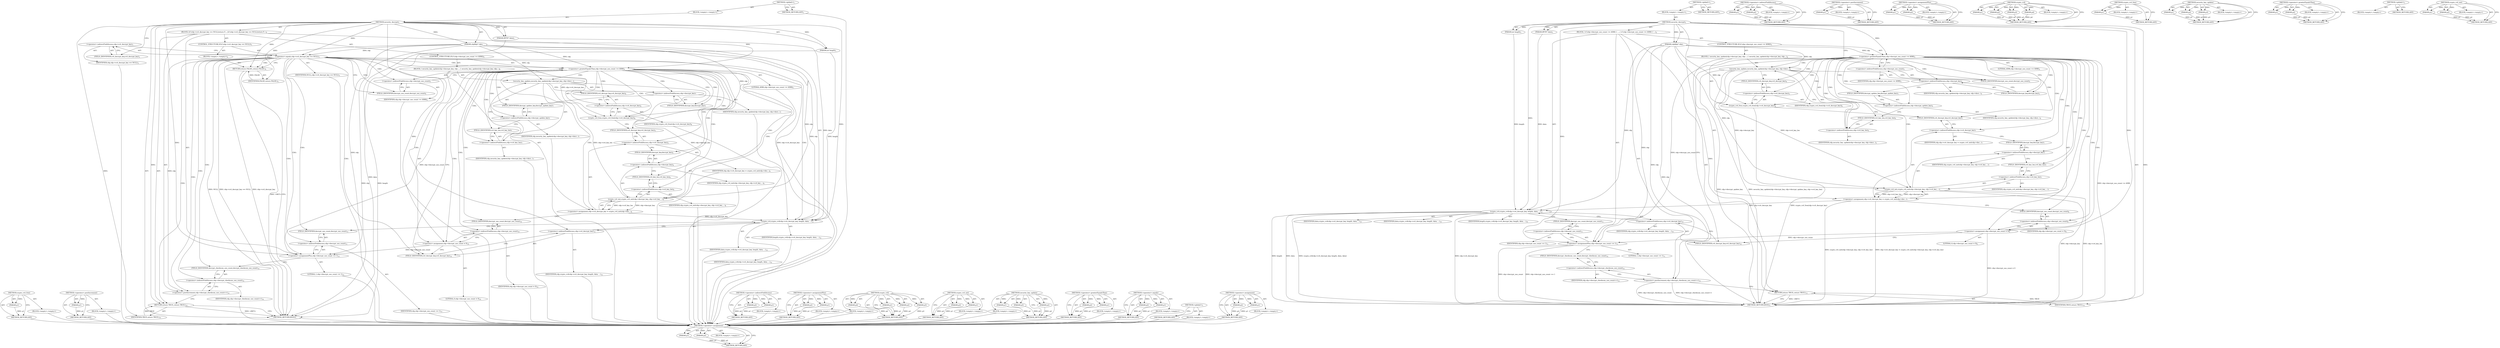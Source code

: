 digraph "&lt;operator&gt;.assignment" {
vulnerable_111 [label=<(METHOD,&lt;operator&gt;.assignment)>];
vulnerable_112 [label=<(PARAM,p1)>];
vulnerable_113 [label=<(PARAM,p2)>];
vulnerable_114 [label=<(BLOCK,&lt;empty&gt;,&lt;empty&gt;)>];
vulnerable_115 [label=<(METHOD_RETURN,ANY)>];
vulnerable_6 [label=<(METHOD,&lt;global&gt;)<SUB>1</SUB>>];
vulnerable_7 [label=<(BLOCK,&lt;empty&gt;,&lt;empty&gt;)<SUB>1</SUB>>];
vulnerable_8 [label=<(METHOD,security_decrypt)<SUB>1</SUB>>];
vulnerable_9 [label=<(PARAM,BYTE* data)<SUB>1</SUB>>];
vulnerable_10 [label=<(PARAM,int length)<SUB>1</SUB>>];
vulnerable_11 [label=<(PARAM,rdpRdp* rdp)<SUB>1</SUB>>];
vulnerable_12 [label=<(BLOCK,{
 	if (rdp-&gt;decrypt_use_count &gt;= 4096)
 	{
 		...,{
 	if (rdp-&gt;decrypt_use_count &gt;= 4096)
 	{
 		...)<SUB>2</SUB>>];
vulnerable_13 [label=<(CONTROL_STRUCTURE,IF,if (rdp-&gt;decrypt_use_count &gt;= 4096))<SUB>3</SUB>>];
vulnerable_14 [label=<(&lt;operator&gt;.greaterEqualsThan,rdp-&gt;decrypt_use_count &gt;= 4096)<SUB>3</SUB>>];
vulnerable_15 [label=<(&lt;operator&gt;.indirectFieldAccess,rdp-&gt;decrypt_use_count)<SUB>3</SUB>>];
vulnerable_16 [label=<(IDENTIFIER,rdp,rdp-&gt;decrypt_use_count &gt;= 4096)<SUB>3</SUB>>];
vulnerable_17 [label=<(FIELD_IDENTIFIER,decrypt_use_count,decrypt_use_count)<SUB>3</SUB>>];
vulnerable_18 [label=<(LITERAL,4096,rdp-&gt;decrypt_use_count &gt;= 4096)<SUB>3</SUB>>];
vulnerable_19 [label=<(BLOCK,{
 		security_key_update(rdp-&gt;decrypt_key, rdp-...,{
 		security_key_update(rdp-&gt;decrypt_key, rdp-...)<SUB>4</SUB>>];
vulnerable_20 [label=<(security_key_update,security_key_update(rdp-&gt;decrypt_key, rdp-&gt;decr...)<SUB>5</SUB>>];
vulnerable_21 [label=<(&lt;operator&gt;.indirectFieldAccess,rdp-&gt;decrypt_key)<SUB>5</SUB>>];
vulnerable_22 [label=<(IDENTIFIER,rdp,security_key_update(rdp-&gt;decrypt_key, rdp-&gt;decr...)<SUB>5</SUB>>];
vulnerable_23 [label=<(FIELD_IDENTIFIER,decrypt_key,decrypt_key)<SUB>5</SUB>>];
vulnerable_24 [label=<(&lt;operator&gt;.indirectFieldAccess,rdp-&gt;decrypt_update_key)<SUB>5</SUB>>];
vulnerable_25 [label=<(IDENTIFIER,rdp,security_key_update(rdp-&gt;decrypt_key, rdp-&gt;decr...)<SUB>5</SUB>>];
vulnerable_26 [label=<(FIELD_IDENTIFIER,decrypt_update_key,decrypt_update_key)<SUB>5</SUB>>];
vulnerable_27 [label=<(&lt;operator&gt;.indirectFieldAccess,rdp-&gt;rc4_key_len)<SUB>5</SUB>>];
vulnerable_28 [label=<(IDENTIFIER,rdp,security_key_update(rdp-&gt;decrypt_key, rdp-&gt;decr...)<SUB>5</SUB>>];
vulnerable_29 [label=<(FIELD_IDENTIFIER,rc4_key_len,rc4_key_len)<SUB>5</SUB>>];
vulnerable_30 [label=<(crypto_rc4_free,crypto_rc4_free(rdp-&gt;rc4_decrypt_key))<SUB>6</SUB>>];
vulnerable_31 [label=<(&lt;operator&gt;.indirectFieldAccess,rdp-&gt;rc4_decrypt_key)<SUB>6</SUB>>];
vulnerable_32 [label=<(IDENTIFIER,rdp,crypto_rc4_free(rdp-&gt;rc4_decrypt_key))<SUB>6</SUB>>];
vulnerable_33 [label=<(FIELD_IDENTIFIER,rc4_decrypt_key,rc4_decrypt_key)<SUB>6</SUB>>];
vulnerable_34 [label=<(&lt;operator&gt;.assignment,rdp-&gt;rc4_decrypt_key = crypto_rc4_init(rdp-&gt;dec...)<SUB>7</SUB>>];
vulnerable_35 [label=<(&lt;operator&gt;.indirectFieldAccess,rdp-&gt;rc4_decrypt_key)<SUB>7</SUB>>];
vulnerable_36 [label=<(IDENTIFIER,rdp,rdp-&gt;rc4_decrypt_key = crypto_rc4_init(rdp-&gt;dec...)<SUB>7</SUB>>];
vulnerable_37 [label=<(FIELD_IDENTIFIER,rc4_decrypt_key,rc4_decrypt_key)<SUB>7</SUB>>];
vulnerable_38 [label=<(crypto_rc4_init,crypto_rc4_init(rdp-&gt;decrypt_key, rdp-&gt;rc4_key_...)<SUB>7</SUB>>];
vulnerable_39 [label=<(&lt;operator&gt;.indirectFieldAccess,rdp-&gt;decrypt_key)<SUB>7</SUB>>];
vulnerable_40 [label=<(IDENTIFIER,rdp,crypto_rc4_init(rdp-&gt;decrypt_key, rdp-&gt;rc4_key_...)<SUB>7</SUB>>];
vulnerable_41 [label=<(FIELD_IDENTIFIER,decrypt_key,decrypt_key)<SUB>7</SUB>>];
vulnerable_42 [label=<(&lt;operator&gt;.indirectFieldAccess,rdp-&gt;rc4_key_len)<SUB>7</SUB>>];
vulnerable_43 [label=<(IDENTIFIER,rdp,crypto_rc4_init(rdp-&gt;decrypt_key, rdp-&gt;rc4_key_...)<SUB>7</SUB>>];
vulnerable_44 [label=<(FIELD_IDENTIFIER,rc4_key_len,rc4_key_len)<SUB>7</SUB>>];
vulnerable_45 [label=<(&lt;operator&gt;.assignment,rdp-&gt;decrypt_use_count = 0)<SUB>8</SUB>>];
vulnerable_46 [label=<(&lt;operator&gt;.indirectFieldAccess,rdp-&gt;decrypt_use_count)<SUB>8</SUB>>];
vulnerable_47 [label=<(IDENTIFIER,rdp,rdp-&gt;decrypt_use_count = 0)<SUB>8</SUB>>];
vulnerable_48 [label=<(FIELD_IDENTIFIER,decrypt_use_count,decrypt_use_count)<SUB>8</SUB>>];
vulnerable_49 [label=<(LITERAL,0,rdp-&gt;decrypt_use_count = 0)<SUB>8</SUB>>];
vulnerable_50 [label=<(crypto_rc4,crypto_rc4(rdp-&gt;rc4_decrypt_key, length, data, ...)<SUB>10</SUB>>];
vulnerable_51 [label=<(&lt;operator&gt;.indirectFieldAccess,rdp-&gt;rc4_decrypt_key)<SUB>10</SUB>>];
vulnerable_52 [label=<(IDENTIFIER,rdp,crypto_rc4(rdp-&gt;rc4_decrypt_key, length, data, ...)<SUB>10</SUB>>];
vulnerable_53 [label=<(FIELD_IDENTIFIER,rc4_decrypt_key,rc4_decrypt_key)<SUB>10</SUB>>];
vulnerable_54 [label=<(IDENTIFIER,length,crypto_rc4(rdp-&gt;rc4_decrypt_key, length, data, ...)<SUB>10</SUB>>];
vulnerable_55 [label=<(IDENTIFIER,data,crypto_rc4(rdp-&gt;rc4_decrypt_key, length, data, ...)<SUB>10</SUB>>];
vulnerable_56 [label=<(IDENTIFIER,data,crypto_rc4(rdp-&gt;rc4_decrypt_key, length, data, ...)<SUB>10</SUB>>];
vulnerable_57 [label=<(&lt;operator&gt;.assignmentPlus,rdp-&gt;decrypt_use_count += 1)<SUB>11</SUB>>];
vulnerable_58 [label=<(&lt;operator&gt;.indirectFieldAccess,rdp-&gt;decrypt_use_count)<SUB>11</SUB>>];
vulnerable_59 [label=<(IDENTIFIER,rdp,rdp-&gt;decrypt_use_count += 1)<SUB>11</SUB>>];
vulnerable_60 [label=<(FIELD_IDENTIFIER,decrypt_use_count,decrypt_use_count)<SUB>11</SUB>>];
vulnerable_61 [label=<(LITERAL,1,rdp-&gt;decrypt_use_count += 1)<SUB>11</SUB>>];
vulnerable_62 [label=<(&lt;operator&gt;.postIncrement,rdp-&gt;decrypt_checksum_use_count++)<SUB>12</SUB>>];
vulnerable_63 [label=<(&lt;operator&gt;.indirectFieldAccess,rdp-&gt;decrypt_checksum_use_count)<SUB>12</SUB>>];
vulnerable_64 [label=<(IDENTIFIER,rdp,rdp-&gt;decrypt_checksum_use_count++)<SUB>12</SUB>>];
vulnerable_65 [label=<(FIELD_IDENTIFIER,decrypt_checksum_use_count,decrypt_checksum_use_count)<SUB>12</SUB>>];
vulnerable_66 [label=<(RETURN,return TRUE;,return TRUE;)<SUB>13</SUB>>];
vulnerable_67 [label=<(IDENTIFIER,TRUE,return TRUE;)<SUB>13</SUB>>];
vulnerable_68 [label=<(METHOD_RETURN,BOOL)<SUB>1</SUB>>];
vulnerable_70 [label=<(METHOD_RETURN,ANY)<SUB>1</SUB>>];
vulnerable_96 [label=<(METHOD,&lt;operator&gt;.indirectFieldAccess)>];
vulnerable_97 [label=<(PARAM,p1)>];
vulnerable_98 [label=<(PARAM,p2)>];
vulnerable_99 [label=<(BLOCK,&lt;empty&gt;,&lt;empty&gt;)>];
vulnerable_100 [label=<(METHOD_RETURN,ANY)>];
vulnerable_133 [label=<(METHOD,&lt;operator&gt;.postIncrement)>];
vulnerable_134 [label=<(PARAM,p1)>];
vulnerable_135 [label=<(BLOCK,&lt;empty&gt;,&lt;empty&gt;)>];
vulnerable_136 [label=<(METHOD_RETURN,ANY)>];
vulnerable_128 [label=<(METHOD,&lt;operator&gt;.assignmentPlus)>];
vulnerable_129 [label=<(PARAM,p1)>];
vulnerable_130 [label=<(PARAM,p2)>];
vulnerable_131 [label=<(BLOCK,&lt;empty&gt;,&lt;empty&gt;)>];
vulnerable_132 [label=<(METHOD_RETURN,ANY)>];
vulnerable_121 [label=<(METHOD,crypto_rc4)>];
vulnerable_122 [label=<(PARAM,p1)>];
vulnerable_123 [label=<(PARAM,p2)>];
vulnerable_124 [label=<(PARAM,p3)>];
vulnerable_125 [label=<(PARAM,p4)>];
vulnerable_126 [label=<(BLOCK,&lt;empty&gt;,&lt;empty&gt;)>];
vulnerable_127 [label=<(METHOD_RETURN,ANY)>];
vulnerable_107 [label=<(METHOD,crypto_rc4_free)>];
vulnerable_108 [label=<(PARAM,p1)>];
vulnerable_109 [label=<(BLOCK,&lt;empty&gt;,&lt;empty&gt;)>];
vulnerable_110 [label=<(METHOD_RETURN,ANY)>];
vulnerable_101 [label=<(METHOD,security_key_update)>];
vulnerable_102 [label=<(PARAM,p1)>];
vulnerable_103 [label=<(PARAM,p2)>];
vulnerable_104 [label=<(PARAM,p3)>];
vulnerable_105 [label=<(BLOCK,&lt;empty&gt;,&lt;empty&gt;)>];
vulnerable_106 [label=<(METHOD_RETURN,ANY)>];
vulnerable_91 [label=<(METHOD,&lt;operator&gt;.greaterEqualsThan)>];
vulnerable_92 [label=<(PARAM,p1)>];
vulnerable_93 [label=<(PARAM,p2)>];
vulnerable_94 [label=<(BLOCK,&lt;empty&gt;,&lt;empty&gt;)>];
vulnerable_95 [label=<(METHOD_RETURN,ANY)>];
vulnerable_85 [label=<(METHOD,&lt;global&gt;)<SUB>1</SUB>>];
vulnerable_86 [label=<(BLOCK,&lt;empty&gt;,&lt;empty&gt;)>];
vulnerable_87 [label=<(METHOD_RETURN,ANY)>];
vulnerable_116 [label=<(METHOD,crypto_rc4_init)>];
vulnerable_117 [label=<(PARAM,p1)>];
vulnerable_118 [label=<(PARAM,p2)>];
vulnerable_119 [label=<(BLOCK,&lt;empty&gt;,&lt;empty&gt;)>];
vulnerable_120 [label=<(METHOD_RETURN,ANY)>];
fixed_121 [label=<(METHOD,crypto_rc4_free)>];
fixed_122 [label=<(PARAM,p1)>];
fixed_123 [label=<(BLOCK,&lt;empty&gt;,&lt;empty&gt;)>];
fixed_124 [label=<(METHOD_RETURN,ANY)>];
fixed_147 [label=<(METHOD,&lt;operator&gt;.postIncrement)>];
fixed_148 [label=<(PARAM,p1)>];
fixed_149 [label=<(BLOCK,&lt;empty&gt;,&lt;empty&gt;)>];
fixed_150 [label=<(METHOD_RETURN,ANY)>];
fixed_6 [label=<(METHOD,&lt;global&gt;)<SUB>1</SUB>>];
fixed_7 [label=<(BLOCK,&lt;empty&gt;,&lt;empty&gt;)<SUB>1</SUB>>];
fixed_8 [label=<(METHOD,security_decrypt)<SUB>1</SUB>>];
fixed_9 [label=<(PARAM,BYTE* data)<SUB>1</SUB>>];
fixed_10 [label=<(PARAM,int length)<SUB>1</SUB>>];
fixed_11 [label=<(PARAM,rdpRdp* rdp)<SUB>1</SUB>>];
fixed_12 [label=<(BLOCK,{
	if (rdp-&gt;rc4_decrypt_key == NULL)
		return F...,{
	if (rdp-&gt;rc4_decrypt_key == NULL)
		return F...)<SUB>2</SUB>>];
fixed_13 [label=<(CONTROL_STRUCTURE,IF,if (rdp-&gt;rc4_decrypt_key == NULL))<SUB>3</SUB>>];
fixed_14 [label=<(&lt;operator&gt;.equals,rdp-&gt;rc4_decrypt_key == NULL)<SUB>3</SUB>>];
fixed_15 [label=<(&lt;operator&gt;.indirectFieldAccess,rdp-&gt;rc4_decrypt_key)<SUB>3</SUB>>];
fixed_16 [label=<(IDENTIFIER,rdp,rdp-&gt;rc4_decrypt_key == NULL)<SUB>3</SUB>>];
fixed_17 [label=<(FIELD_IDENTIFIER,rc4_decrypt_key,rc4_decrypt_key)<SUB>3</SUB>>];
fixed_18 [label=<(IDENTIFIER,NULL,rdp-&gt;rc4_decrypt_key == NULL)<SUB>3</SUB>>];
fixed_19 [label=<(BLOCK,&lt;empty&gt;,&lt;empty&gt;)<SUB>4</SUB>>];
fixed_20 [label=<(RETURN,return FALSE;,return FALSE;)<SUB>4</SUB>>];
fixed_21 [label=<(IDENTIFIER,FALSE,return FALSE;)<SUB>4</SUB>>];
fixed_22 [label=<(CONTROL_STRUCTURE,IF,if (rdp-&gt;decrypt_use_count &gt;= 4096))<SUB>5</SUB>>];
fixed_23 [label=<(&lt;operator&gt;.greaterEqualsThan,rdp-&gt;decrypt_use_count &gt;= 4096)<SUB>5</SUB>>];
fixed_24 [label=<(&lt;operator&gt;.indirectFieldAccess,rdp-&gt;decrypt_use_count)<SUB>5</SUB>>];
fixed_25 [label=<(IDENTIFIER,rdp,rdp-&gt;decrypt_use_count &gt;= 4096)<SUB>5</SUB>>];
fixed_26 [label=<(FIELD_IDENTIFIER,decrypt_use_count,decrypt_use_count)<SUB>5</SUB>>];
fixed_27 [label=<(LITERAL,4096,rdp-&gt;decrypt_use_count &gt;= 4096)<SUB>5</SUB>>];
fixed_28 [label=<(BLOCK,{
 		security_key_update(rdp-&gt;decrypt_key, rdp-...,{
 		security_key_update(rdp-&gt;decrypt_key, rdp-...)<SUB>6</SUB>>];
fixed_29 [label=<(security_key_update,security_key_update(rdp-&gt;decrypt_key, rdp-&gt;decr...)<SUB>7</SUB>>];
fixed_30 [label=<(&lt;operator&gt;.indirectFieldAccess,rdp-&gt;decrypt_key)<SUB>7</SUB>>];
fixed_31 [label=<(IDENTIFIER,rdp,security_key_update(rdp-&gt;decrypt_key, rdp-&gt;decr...)<SUB>7</SUB>>];
fixed_32 [label=<(FIELD_IDENTIFIER,decrypt_key,decrypt_key)<SUB>7</SUB>>];
fixed_33 [label=<(&lt;operator&gt;.indirectFieldAccess,rdp-&gt;decrypt_update_key)<SUB>7</SUB>>];
fixed_34 [label=<(IDENTIFIER,rdp,security_key_update(rdp-&gt;decrypt_key, rdp-&gt;decr...)<SUB>7</SUB>>];
fixed_35 [label=<(FIELD_IDENTIFIER,decrypt_update_key,decrypt_update_key)<SUB>7</SUB>>];
fixed_36 [label=<(&lt;operator&gt;.indirectFieldAccess,rdp-&gt;rc4_key_len)<SUB>7</SUB>>];
fixed_37 [label=<(IDENTIFIER,rdp,security_key_update(rdp-&gt;decrypt_key, rdp-&gt;decr...)<SUB>7</SUB>>];
fixed_38 [label=<(FIELD_IDENTIFIER,rc4_key_len,rc4_key_len)<SUB>7</SUB>>];
fixed_39 [label=<(crypto_rc4_free,crypto_rc4_free(rdp-&gt;rc4_decrypt_key))<SUB>8</SUB>>];
fixed_40 [label=<(&lt;operator&gt;.indirectFieldAccess,rdp-&gt;rc4_decrypt_key)<SUB>8</SUB>>];
fixed_41 [label=<(IDENTIFIER,rdp,crypto_rc4_free(rdp-&gt;rc4_decrypt_key))<SUB>8</SUB>>];
fixed_42 [label=<(FIELD_IDENTIFIER,rc4_decrypt_key,rc4_decrypt_key)<SUB>8</SUB>>];
fixed_43 [label=<(&lt;operator&gt;.assignment,rdp-&gt;rc4_decrypt_key = crypto_rc4_init(rdp-&gt;dec...)<SUB>9</SUB>>];
fixed_44 [label=<(&lt;operator&gt;.indirectFieldAccess,rdp-&gt;rc4_decrypt_key)<SUB>9</SUB>>];
fixed_45 [label=<(IDENTIFIER,rdp,rdp-&gt;rc4_decrypt_key = crypto_rc4_init(rdp-&gt;dec...)<SUB>9</SUB>>];
fixed_46 [label=<(FIELD_IDENTIFIER,rc4_decrypt_key,rc4_decrypt_key)<SUB>9</SUB>>];
fixed_47 [label=<(crypto_rc4_init,crypto_rc4_init(rdp-&gt;decrypt_key, rdp-&gt;rc4_key_...)<SUB>9</SUB>>];
fixed_48 [label=<(&lt;operator&gt;.indirectFieldAccess,rdp-&gt;decrypt_key)<SUB>9</SUB>>];
fixed_49 [label=<(IDENTIFIER,rdp,crypto_rc4_init(rdp-&gt;decrypt_key, rdp-&gt;rc4_key_...)<SUB>9</SUB>>];
fixed_50 [label=<(FIELD_IDENTIFIER,decrypt_key,decrypt_key)<SUB>9</SUB>>];
fixed_51 [label=<(&lt;operator&gt;.indirectFieldAccess,rdp-&gt;rc4_key_len)<SUB>9</SUB>>];
fixed_52 [label=<(IDENTIFIER,rdp,crypto_rc4_init(rdp-&gt;decrypt_key, rdp-&gt;rc4_key_...)<SUB>9</SUB>>];
fixed_53 [label=<(FIELD_IDENTIFIER,rc4_key_len,rc4_key_len)<SUB>9</SUB>>];
fixed_54 [label=<(&lt;operator&gt;.assignment,rdp-&gt;decrypt_use_count = 0)<SUB>10</SUB>>];
fixed_55 [label=<(&lt;operator&gt;.indirectFieldAccess,rdp-&gt;decrypt_use_count)<SUB>10</SUB>>];
fixed_56 [label=<(IDENTIFIER,rdp,rdp-&gt;decrypt_use_count = 0)<SUB>10</SUB>>];
fixed_57 [label=<(FIELD_IDENTIFIER,decrypt_use_count,decrypt_use_count)<SUB>10</SUB>>];
fixed_58 [label=<(LITERAL,0,rdp-&gt;decrypt_use_count = 0)<SUB>10</SUB>>];
fixed_59 [label=<(crypto_rc4,crypto_rc4(rdp-&gt;rc4_decrypt_key, length, data, ...)<SUB>12</SUB>>];
fixed_60 [label=<(&lt;operator&gt;.indirectFieldAccess,rdp-&gt;rc4_decrypt_key)<SUB>12</SUB>>];
fixed_61 [label=<(IDENTIFIER,rdp,crypto_rc4(rdp-&gt;rc4_decrypt_key, length, data, ...)<SUB>12</SUB>>];
fixed_62 [label=<(FIELD_IDENTIFIER,rc4_decrypt_key,rc4_decrypt_key)<SUB>12</SUB>>];
fixed_63 [label=<(IDENTIFIER,length,crypto_rc4(rdp-&gt;rc4_decrypt_key, length, data, ...)<SUB>12</SUB>>];
fixed_64 [label=<(IDENTIFIER,data,crypto_rc4(rdp-&gt;rc4_decrypt_key, length, data, ...)<SUB>12</SUB>>];
fixed_65 [label=<(IDENTIFIER,data,crypto_rc4(rdp-&gt;rc4_decrypt_key, length, data, ...)<SUB>12</SUB>>];
fixed_66 [label=<(&lt;operator&gt;.assignmentPlus,rdp-&gt;decrypt_use_count += 1)<SUB>13</SUB>>];
fixed_67 [label=<(&lt;operator&gt;.indirectFieldAccess,rdp-&gt;decrypt_use_count)<SUB>13</SUB>>];
fixed_68 [label=<(IDENTIFIER,rdp,rdp-&gt;decrypt_use_count += 1)<SUB>13</SUB>>];
fixed_69 [label=<(FIELD_IDENTIFIER,decrypt_use_count,decrypt_use_count)<SUB>13</SUB>>];
fixed_70 [label=<(LITERAL,1,rdp-&gt;decrypt_use_count += 1)<SUB>13</SUB>>];
fixed_71 [label=<(&lt;operator&gt;.postIncrement,rdp-&gt;decrypt_checksum_use_count++)<SUB>14</SUB>>];
fixed_72 [label=<(&lt;operator&gt;.indirectFieldAccess,rdp-&gt;decrypt_checksum_use_count)<SUB>14</SUB>>];
fixed_73 [label=<(IDENTIFIER,rdp,rdp-&gt;decrypt_checksum_use_count++)<SUB>14</SUB>>];
fixed_74 [label=<(FIELD_IDENTIFIER,decrypt_checksum_use_count,decrypt_checksum_use_count)<SUB>14</SUB>>];
fixed_75 [label=<(RETURN,return TRUE;,return TRUE;)<SUB>15</SUB>>];
fixed_76 [label=<(IDENTIFIER,TRUE,return TRUE;)<SUB>15</SUB>>];
fixed_77 [label=<(METHOD_RETURN,BOOL)<SUB>1</SUB>>];
fixed_79 [label=<(METHOD_RETURN,ANY)<SUB>1</SUB>>];
fixed_105 [label=<(METHOD,&lt;operator&gt;.indirectFieldAccess)>];
fixed_106 [label=<(PARAM,p1)>];
fixed_107 [label=<(PARAM,p2)>];
fixed_108 [label=<(BLOCK,&lt;empty&gt;,&lt;empty&gt;)>];
fixed_109 [label=<(METHOD_RETURN,ANY)>];
fixed_142 [label=<(METHOD,&lt;operator&gt;.assignmentPlus)>];
fixed_143 [label=<(PARAM,p1)>];
fixed_144 [label=<(PARAM,p2)>];
fixed_145 [label=<(BLOCK,&lt;empty&gt;,&lt;empty&gt;)>];
fixed_146 [label=<(METHOD_RETURN,ANY)>];
fixed_135 [label=<(METHOD,crypto_rc4)>];
fixed_136 [label=<(PARAM,p1)>];
fixed_137 [label=<(PARAM,p2)>];
fixed_138 [label=<(PARAM,p3)>];
fixed_139 [label=<(PARAM,p4)>];
fixed_140 [label=<(BLOCK,&lt;empty&gt;,&lt;empty&gt;)>];
fixed_141 [label=<(METHOD_RETURN,ANY)>];
fixed_130 [label=<(METHOD,crypto_rc4_init)>];
fixed_131 [label=<(PARAM,p1)>];
fixed_132 [label=<(PARAM,p2)>];
fixed_133 [label=<(BLOCK,&lt;empty&gt;,&lt;empty&gt;)>];
fixed_134 [label=<(METHOD_RETURN,ANY)>];
fixed_115 [label=<(METHOD,security_key_update)>];
fixed_116 [label=<(PARAM,p1)>];
fixed_117 [label=<(PARAM,p2)>];
fixed_118 [label=<(PARAM,p3)>];
fixed_119 [label=<(BLOCK,&lt;empty&gt;,&lt;empty&gt;)>];
fixed_120 [label=<(METHOD_RETURN,ANY)>];
fixed_110 [label=<(METHOD,&lt;operator&gt;.greaterEqualsThan)>];
fixed_111 [label=<(PARAM,p1)>];
fixed_112 [label=<(PARAM,p2)>];
fixed_113 [label=<(BLOCK,&lt;empty&gt;,&lt;empty&gt;)>];
fixed_114 [label=<(METHOD_RETURN,ANY)>];
fixed_100 [label=<(METHOD,&lt;operator&gt;.equals)>];
fixed_101 [label=<(PARAM,p1)>];
fixed_102 [label=<(PARAM,p2)>];
fixed_103 [label=<(BLOCK,&lt;empty&gt;,&lt;empty&gt;)>];
fixed_104 [label=<(METHOD_RETURN,ANY)>];
fixed_94 [label=<(METHOD,&lt;global&gt;)<SUB>1</SUB>>];
fixed_95 [label=<(BLOCK,&lt;empty&gt;,&lt;empty&gt;)>];
fixed_96 [label=<(METHOD_RETURN,ANY)>];
fixed_125 [label=<(METHOD,&lt;operator&gt;.assignment)>];
fixed_126 [label=<(PARAM,p1)>];
fixed_127 [label=<(PARAM,p2)>];
fixed_128 [label=<(BLOCK,&lt;empty&gt;,&lt;empty&gt;)>];
fixed_129 [label=<(METHOD_RETURN,ANY)>];
vulnerable_111 -> vulnerable_112  [key=0, label="AST: "];
vulnerable_111 -> vulnerable_112  [key=1, label="DDG: "];
vulnerable_111 -> vulnerable_114  [key=0, label="AST: "];
vulnerable_111 -> vulnerable_113  [key=0, label="AST: "];
vulnerable_111 -> vulnerable_113  [key=1, label="DDG: "];
vulnerable_111 -> vulnerable_115  [key=0, label="AST: "];
vulnerable_111 -> vulnerable_115  [key=1, label="CFG: "];
vulnerable_112 -> vulnerable_115  [key=0, label="DDG: p1"];
vulnerable_113 -> vulnerable_115  [key=0, label="DDG: p2"];
vulnerable_6 -> vulnerable_7  [key=0, label="AST: "];
vulnerable_6 -> vulnerable_70  [key=0, label="AST: "];
vulnerable_6 -> vulnerable_70  [key=1, label="CFG: "];
vulnerable_7 -> vulnerable_8  [key=0, label="AST: "];
vulnerable_8 -> vulnerable_9  [key=0, label="AST: "];
vulnerable_8 -> vulnerable_9  [key=1, label="DDG: "];
vulnerable_8 -> vulnerable_10  [key=0, label="AST: "];
vulnerable_8 -> vulnerable_10  [key=1, label="DDG: "];
vulnerable_8 -> vulnerable_11  [key=0, label="AST: "];
vulnerable_8 -> vulnerable_11  [key=1, label="DDG: "];
vulnerable_8 -> vulnerable_12  [key=0, label="AST: "];
vulnerable_8 -> vulnerable_68  [key=0, label="AST: "];
vulnerable_8 -> vulnerable_17  [key=0, label="CFG: "];
vulnerable_8 -> vulnerable_57  [key=0, label="DDG: "];
vulnerable_8 -> vulnerable_66  [key=0, label="DDG: "];
vulnerable_8 -> vulnerable_50  [key=0, label="DDG: "];
vulnerable_8 -> vulnerable_67  [key=0, label="DDG: "];
vulnerable_8 -> vulnerable_14  [key=0, label="DDG: "];
vulnerable_8 -> vulnerable_45  [key=0, label="DDG: "];
vulnerable_9 -> vulnerable_50  [key=0, label="DDG: data"];
vulnerable_10 -> vulnerable_50  [key=0, label="DDG: length"];
vulnerable_11 -> vulnerable_68  [key=0, label="DDG: rdp"];
vulnerable_11 -> vulnerable_50  [key=0, label="DDG: rdp"];
vulnerable_11 -> vulnerable_57  [key=0, label="DDG: rdp"];
vulnerable_11 -> vulnerable_62  [key=0, label="DDG: rdp"];
vulnerable_11 -> vulnerable_14  [key=0, label="DDG: rdp"];
vulnerable_11 -> vulnerable_20  [key=0, label="DDG: rdp"];
vulnerable_11 -> vulnerable_30  [key=0, label="DDG: rdp"];
vulnerable_11 -> vulnerable_38  [key=0, label="DDG: rdp"];
vulnerable_12 -> vulnerable_13  [key=0, label="AST: "];
vulnerable_12 -> vulnerable_50  [key=0, label="AST: "];
vulnerable_12 -> vulnerable_57  [key=0, label="AST: "];
vulnerable_12 -> vulnerable_62  [key=0, label="AST: "];
vulnerable_12 -> vulnerable_66  [key=0, label="AST: "];
vulnerable_13 -> vulnerable_14  [key=0, label="AST: "];
vulnerable_13 -> vulnerable_19  [key=0, label="AST: "];
vulnerable_14 -> vulnerable_15  [key=0, label="AST: "];
vulnerable_14 -> vulnerable_18  [key=0, label="AST: "];
vulnerable_14 -> vulnerable_23  [key=0, label="CFG: "];
vulnerable_14 -> vulnerable_23  [key=1, label="CDG: "];
vulnerable_14 -> vulnerable_53  [key=0, label="CFG: "];
vulnerable_14 -> vulnerable_68  [key=0, label="DDG: rdp-&gt;decrypt_use_count &gt;= 4096"];
vulnerable_14 -> vulnerable_57  [key=0, label="DDG: rdp-&gt;decrypt_use_count"];
vulnerable_14 -> vulnerable_24  [key=0, label="CDG: "];
vulnerable_14 -> vulnerable_30  [key=0, label="CDG: "];
vulnerable_14 -> vulnerable_34  [key=0, label="CDG: "];
vulnerable_14 -> vulnerable_21  [key=0, label="CDG: "];
vulnerable_14 -> vulnerable_48  [key=0, label="CDG: "];
vulnerable_14 -> vulnerable_33  [key=0, label="CDG: "];
vulnerable_14 -> vulnerable_26  [key=0, label="CDG: "];
vulnerable_14 -> vulnerable_42  [key=0, label="CDG: "];
vulnerable_14 -> vulnerable_37  [key=0, label="CDG: "];
vulnerable_14 -> vulnerable_46  [key=0, label="CDG: "];
vulnerable_14 -> vulnerable_20  [key=0, label="CDG: "];
vulnerable_14 -> vulnerable_38  [key=0, label="CDG: "];
vulnerable_14 -> vulnerable_41  [key=0, label="CDG: "];
vulnerable_14 -> vulnerable_45  [key=0, label="CDG: "];
vulnerable_14 -> vulnerable_27  [key=0, label="CDG: "];
vulnerable_14 -> vulnerable_29  [key=0, label="CDG: "];
vulnerable_14 -> vulnerable_44  [key=0, label="CDG: "];
vulnerable_14 -> vulnerable_35  [key=0, label="CDG: "];
vulnerable_14 -> vulnerable_39  [key=0, label="CDG: "];
vulnerable_14 -> vulnerable_31  [key=0, label="CDG: "];
vulnerable_15 -> vulnerable_16  [key=0, label="AST: "];
vulnerable_15 -> vulnerable_17  [key=0, label="AST: "];
vulnerable_15 -> vulnerable_14  [key=0, label="CFG: "];
vulnerable_17 -> vulnerable_15  [key=0, label="CFG: "];
vulnerable_19 -> vulnerable_20  [key=0, label="AST: "];
vulnerable_19 -> vulnerable_30  [key=0, label="AST: "];
vulnerable_19 -> vulnerable_34  [key=0, label="AST: "];
vulnerable_19 -> vulnerable_45  [key=0, label="AST: "];
vulnerable_20 -> vulnerable_21  [key=0, label="AST: "];
vulnerable_20 -> vulnerable_24  [key=0, label="AST: "];
vulnerable_20 -> vulnerable_27  [key=0, label="AST: "];
vulnerable_20 -> vulnerable_33  [key=0, label="CFG: "];
vulnerable_20 -> vulnerable_68  [key=0, label="DDG: rdp-&gt;decrypt_update_key"];
vulnerable_20 -> vulnerable_68  [key=1, label="DDG: security_key_update(rdp-&gt;decrypt_key, rdp-&gt;decrypt_update_key, rdp-&gt;rc4_key_len)"];
vulnerable_20 -> vulnerable_38  [key=0, label="DDG: rdp-&gt;decrypt_key"];
vulnerable_20 -> vulnerable_38  [key=1, label="DDG: rdp-&gt;rc4_key_len"];
vulnerable_21 -> vulnerable_22  [key=0, label="AST: "];
vulnerable_21 -> vulnerable_23  [key=0, label="AST: "];
vulnerable_21 -> vulnerable_26  [key=0, label="CFG: "];
vulnerable_23 -> vulnerable_21  [key=0, label="CFG: "];
vulnerable_24 -> vulnerable_25  [key=0, label="AST: "];
vulnerable_24 -> vulnerable_26  [key=0, label="AST: "];
vulnerable_24 -> vulnerable_29  [key=0, label="CFG: "];
vulnerable_26 -> vulnerable_24  [key=0, label="CFG: "];
vulnerable_27 -> vulnerable_28  [key=0, label="AST: "];
vulnerable_27 -> vulnerable_29  [key=0, label="AST: "];
vulnerable_27 -> vulnerable_20  [key=0, label="CFG: "];
vulnerable_29 -> vulnerable_27  [key=0, label="CFG: "];
vulnerable_30 -> vulnerable_31  [key=0, label="AST: "];
vulnerable_30 -> vulnerable_37  [key=0, label="CFG: "];
vulnerable_30 -> vulnerable_68  [key=0, label="DDG: crypto_rc4_free(rdp-&gt;rc4_decrypt_key)"];
vulnerable_31 -> vulnerable_32  [key=0, label="AST: "];
vulnerable_31 -> vulnerable_33  [key=0, label="AST: "];
vulnerable_31 -> vulnerable_30  [key=0, label="CFG: "];
vulnerable_33 -> vulnerable_31  [key=0, label="CFG: "];
vulnerable_34 -> vulnerable_35  [key=0, label="AST: "];
vulnerable_34 -> vulnerable_38  [key=0, label="AST: "];
vulnerable_34 -> vulnerable_48  [key=0, label="CFG: "];
vulnerable_34 -> vulnerable_68  [key=0, label="DDG: crypto_rc4_init(rdp-&gt;decrypt_key, rdp-&gt;rc4_key_len)"];
vulnerable_34 -> vulnerable_68  [key=1, label="DDG: rdp-&gt;rc4_decrypt_key = crypto_rc4_init(rdp-&gt;decrypt_key, rdp-&gt;rc4_key_len)"];
vulnerable_34 -> vulnerable_50  [key=0, label="DDG: rdp-&gt;rc4_decrypt_key"];
vulnerable_35 -> vulnerable_36  [key=0, label="AST: "];
vulnerable_35 -> vulnerable_37  [key=0, label="AST: "];
vulnerable_35 -> vulnerable_41  [key=0, label="CFG: "];
vulnerable_37 -> vulnerable_35  [key=0, label="CFG: "];
vulnerable_38 -> vulnerable_39  [key=0, label="AST: "];
vulnerable_38 -> vulnerable_42  [key=0, label="AST: "];
vulnerable_38 -> vulnerable_34  [key=0, label="CFG: "];
vulnerable_38 -> vulnerable_34  [key=1, label="DDG: rdp-&gt;decrypt_key"];
vulnerable_38 -> vulnerable_34  [key=2, label="DDG: rdp-&gt;rc4_key_len"];
vulnerable_38 -> vulnerable_68  [key=0, label="DDG: rdp-&gt;decrypt_key"];
vulnerable_38 -> vulnerable_68  [key=1, label="DDG: rdp-&gt;rc4_key_len"];
vulnerable_39 -> vulnerable_40  [key=0, label="AST: "];
vulnerable_39 -> vulnerable_41  [key=0, label="AST: "];
vulnerable_39 -> vulnerable_44  [key=0, label="CFG: "];
vulnerable_41 -> vulnerable_39  [key=0, label="CFG: "];
vulnerable_42 -> vulnerable_43  [key=0, label="AST: "];
vulnerable_42 -> vulnerable_44  [key=0, label="AST: "];
vulnerable_42 -> vulnerable_38  [key=0, label="CFG: "];
vulnerable_44 -> vulnerable_42  [key=0, label="CFG: "];
vulnerable_45 -> vulnerable_46  [key=0, label="AST: "];
vulnerable_45 -> vulnerable_49  [key=0, label="AST: "];
vulnerable_45 -> vulnerable_53  [key=0, label="CFG: "];
vulnerable_45 -> vulnerable_68  [key=0, label="DDG: rdp-&gt;decrypt_use_count = 0"];
vulnerable_45 -> vulnerable_57  [key=0, label="DDG: rdp-&gt;decrypt_use_count"];
vulnerable_46 -> vulnerable_47  [key=0, label="AST: "];
vulnerable_46 -> vulnerable_48  [key=0, label="AST: "];
vulnerable_46 -> vulnerable_45  [key=0, label="CFG: "];
vulnerable_48 -> vulnerable_46  [key=0, label="CFG: "];
vulnerable_50 -> vulnerable_51  [key=0, label="AST: "];
vulnerable_50 -> vulnerable_54  [key=0, label="AST: "];
vulnerable_50 -> vulnerable_55  [key=0, label="AST: "];
vulnerable_50 -> vulnerable_56  [key=0, label="AST: "];
vulnerable_50 -> vulnerable_60  [key=0, label="CFG: "];
vulnerable_50 -> vulnerable_68  [key=0, label="DDG: rdp-&gt;rc4_decrypt_key"];
vulnerable_50 -> vulnerable_68  [key=1, label="DDG: length"];
vulnerable_50 -> vulnerable_68  [key=2, label="DDG: data"];
vulnerable_50 -> vulnerable_68  [key=3, label="DDG: crypto_rc4(rdp-&gt;rc4_decrypt_key, length, data, data)"];
vulnerable_51 -> vulnerable_52  [key=0, label="AST: "];
vulnerable_51 -> vulnerable_53  [key=0, label="AST: "];
vulnerable_51 -> vulnerable_50  [key=0, label="CFG: "];
vulnerable_53 -> vulnerable_51  [key=0, label="CFG: "];
vulnerable_57 -> vulnerable_58  [key=0, label="AST: "];
vulnerable_57 -> vulnerable_61  [key=0, label="AST: "];
vulnerable_57 -> vulnerable_65  [key=0, label="CFG: "];
vulnerable_57 -> vulnerable_68  [key=0, label="DDG: rdp-&gt;decrypt_use_count"];
vulnerable_57 -> vulnerable_68  [key=1, label="DDG: rdp-&gt;decrypt_use_count += 1"];
vulnerable_58 -> vulnerable_59  [key=0, label="AST: "];
vulnerable_58 -> vulnerable_60  [key=0, label="AST: "];
vulnerable_58 -> vulnerable_57  [key=0, label="CFG: "];
vulnerable_60 -> vulnerable_58  [key=0, label="CFG: "];
vulnerable_62 -> vulnerable_63  [key=0, label="AST: "];
vulnerable_62 -> vulnerable_66  [key=0, label="CFG: "];
vulnerable_62 -> vulnerable_68  [key=0, label="DDG: rdp-&gt;decrypt_checksum_use_count"];
vulnerable_62 -> vulnerable_68  [key=1, label="DDG: rdp-&gt;decrypt_checksum_use_count++"];
vulnerable_63 -> vulnerable_64  [key=0, label="AST: "];
vulnerable_63 -> vulnerable_65  [key=0, label="AST: "];
vulnerable_63 -> vulnerable_62  [key=0, label="CFG: "];
vulnerable_65 -> vulnerable_63  [key=0, label="CFG: "];
vulnerable_66 -> vulnerable_67  [key=0, label="AST: "];
vulnerable_66 -> vulnerable_68  [key=0, label="CFG: "];
vulnerable_66 -> vulnerable_68  [key=1, label="DDG: &lt;RET&gt;"];
vulnerable_67 -> vulnerable_66  [key=0, label="DDG: TRUE"];
vulnerable_96 -> vulnerable_97  [key=0, label="AST: "];
vulnerable_96 -> vulnerable_97  [key=1, label="DDG: "];
vulnerable_96 -> vulnerable_99  [key=0, label="AST: "];
vulnerable_96 -> vulnerable_98  [key=0, label="AST: "];
vulnerable_96 -> vulnerable_98  [key=1, label="DDG: "];
vulnerable_96 -> vulnerable_100  [key=0, label="AST: "];
vulnerable_96 -> vulnerable_100  [key=1, label="CFG: "];
vulnerable_97 -> vulnerable_100  [key=0, label="DDG: p1"];
vulnerable_98 -> vulnerable_100  [key=0, label="DDG: p2"];
vulnerable_133 -> vulnerable_134  [key=0, label="AST: "];
vulnerable_133 -> vulnerable_134  [key=1, label="DDG: "];
vulnerable_133 -> vulnerable_135  [key=0, label="AST: "];
vulnerable_133 -> vulnerable_136  [key=0, label="AST: "];
vulnerable_133 -> vulnerable_136  [key=1, label="CFG: "];
vulnerable_134 -> vulnerable_136  [key=0, label="DDG: p1"];
vulnerable_128 -> vulnerable_129  [key=0, label="AST: "];
vulnerable_128 -> vulnerable_129  [key=1, label="DDG: "];
vulnerable_128 -> vulnerable_131  [key=0, label="AST: "];
vulnerable_128 -> vulnerable_130  [key=0, label="AST: "];
vulnerable_128 -> vulnerable_130  [key=1, label="DDG: "];
vulnerable_128 -> vulnerable_132  [key=0, label="AST: "];
vulnerable_128 -> vulnerable_132  [key=1, label="CFG: "];
vulnerable_129 -> vulnerable_132  [key=0, label="DDG: p1"];
vulnerable_130 -> vulnerable_132  [key=0, label="DDG: p2"];
vulnerable_121 -> vulnerable_122  [key=0, label="AST: "];
vulnerable_121 -> vulnerable_122  [key=1, label="DDG: "];
vulnerable_121 -> vulnerable_126  [key=0, label="AST: "];
vulnerable_121 -> vulnerable_123  [key=0, label="AST: "];
vulnerable_121 -> vulnerable_123  [key=1, label="DDG: "];
vulnerable_121 -> vulnerable_127  [key=0, label="AST: "];
vulnerable_121 -> vulnerable_127  [key=1, label="CFG: "];
vulnerable_121 -> vulnerable_124  [key=0, label="AST: "];
vulnerable_121 -> vulnerable_124  [key=1, label="DDG: "];
vulnerable_121 -> vulnerable_125  [key=0, label="AST: "];
vulnerable_121 -> vulnerable_125  [key=1, label="DDG: "];
vulnerable_122 -> vulnerable_127  [key=0, label="DDG: p1"];
vulnerable_123 -> vulnerable_127  [key=0, label="DDG: p2"];
vulnerable_124 -> vulnerable_127  [key=0, label="DDG: p3"];
vulnerable_125 -> vulnerable_127  [key=0, label="DDG: p4"];
vulnerable_107 -> vulnerable_108  [key=0, label="AST: "];
vulnerable_107 -> vulnerable_108  [key=1, label="DDG: "];
vulnerable_107 -> vulnerable_109  [key=0, label="AST: "];
vulnerable_107 -> vulnerable_110  [key=0, label="AST: "];
vulnerable_107 -> vulnerable_110  [key=1, label="CFG: "];
vulnerable_108 -> vulnerable_110  [key=0, label="DDG: p1"];
vulnerable_101 -> vulnerable_102  [key=0, label="AST: "];
vulnerable_101 -> vulnerable_102  [key=1, label="DDG: "];
vulnerable_101 -> vulnerable_105  [key=0, label="AST: "];
vulnerable_101 -> vulnerable_103  [key=0, label="AST: "];
vulnerable_101 -> vulnerable_103  [key=1, label="DDG: "];
vulnerable_101 -> vulnerable_106  [key=0, label="AST: "];
vulnerable_101 -> vulnerable_106  [key=1, label="CFG: "];
vulnerable_101 -> vulnerable_104  [key=0, label="AST: "];
vulnerable_101 -> vulnerable_104  [key=1, label="DDG: "];
vulnerable_102 -> vulnerable_106  [key=0, label="DDG: p1"];
vulnerable_103 -> vulnerable_106  [key=0, label="DDG: p2"];
vulnerable_104 -> vulnerable_106  [key=0, label="DDG: p3"];
vulnerable_91 -> vulnerable_92  [key=0, label="AST: "];
vulnerable_91 -> vulnerable_92  [key=1, label="DDG: "];
vulnerable_91 -> vulnerable_94  [key=0, label="AST: "];
vulnerable_91 -> vulnerable_93  [key=0, label="AST: "];
vulnerable_91 -> vulnerable_93  [key=1, label="DDG: "];
vulnerable_91 -> vulnerable_95  [key=0, label="AST: "];
vulnerable_91 -> vulnerable_95  [key=1, label="CFG: "];
vulnerable_92 -> vulnerable_95  [key=0, label="DDG: p1"];
vulnerable_93 -> vulnerable_95  [key=0, label="DDG: p2"];
vulnerable_85 -> vulnerable_86  [key=0, label="AST: "];
vulnerable_85 -> vulnerable_87  [key=0, label="AST: "];
vulnerable_85 -> vulnerable_87  [key=1, label="CFG: "];
vulnerable_116 -> vulnerable_117  [key=0, label="AST: "];
vulnerable_116 -> vulnerable_117  [key=1, label="DDG: "];
vulnerable_116 -> vulnerable_119  [key=0, label="AST: "];
vulnerable_116 -> vulnerable_118  [key=0, label="AST: "];
vulnerable_116 -> vulnerable_118  [key=1, label="DDG: "];
vulnerable_116 -> vulnerable_120  [key=0, label="AST: "];
vulnerable_116 -> vulnerable_120  [key=1, label="CFG: "];
vulnerable_117 -> vulnerable_120  [key=0, label="DDG: p1"];
vulnerable_118 -> vulnerable_120  [key=0, label="DDG: p2"];
fixed_121 -> fixed_122  [key=0, label="AST: "];
fixed_121 -> fixed_122  [key=1, label="DDG: "];
fixed_121 -> fixed_123  [key=0, label="AST: "];
fixed_121 -> fixed_124  [key=0, label="AST: "];
fixed_121 -> fixed_124  [key=1, label="CFG: "];
fixed_122 -> fixed_124  [key=0, label="DDG: p1"];
fixed_123 -> vulnerable_111  [key=0];
fixed_124 -> vulnerable_111  [key=0];
fixed_147 -> fixed_148  [key=0, label="AST: "];
fixed_147 -> fixed_148  [key=1, label="DDG: "];
fixed_147 -> fixed_149  [key=0, label="AST: "];
fixed_147 -> fixed_150  [key=0, label="AST: "];
fixed_147 -> fixed_150  [key=1, label="CFG: "];
fixed_148 -> fixed_150  [key=0, label="DDG: p1"];
fixed_149 -> vulnerable_111  [key=0];
fixed_150 -> vulnerable_111  [key=0];
fixed_6 -> fixed_7  [key=0, label="AST: "];
fixed_6 -> fixed_79  [key=0, label="AST: "];
fixed_6 -> fixed_79  [key=1, label="CFG: "];
fixed_7 -> fixed_8  [key=0, label="AST: "];
fixed_8 -> fixed_9  [key=0, label="AST: "];
fixed_8 -> fixed_9  [key=1, label="DDG: "];
fixed_8 -> fixed_10  [key=0, label="AST: "];
fixed_8 -> fixed_10  [key=1, label="DDG: "];
fixed_8 -> fixed_11  [key=0, label="AST: "];
fixed_8 -> fixed_11  [key=1, label="DDG: "];
fixed_8 -> fixed_12  [key=0, label="AST: "];
fixed_8 -> fixed_77  [key=0, label="AST: "];
fixed_8 -> fixed_17  [key=0, label="CFG: "];
fixed_8 -> fixed_66  [key=0, label="DDG: "];
fixed_8 -> fixed_75  [key=0, label="DDG: "];
fixed_8 -> fixed_59  [key=0, label="DDG: "];
fixed_8 -> fixed_76  [key=0, label="DDG: "];
fixed_8 -> fixed_14  [key=0, label="DDG: "];
fixed_8 -> fixed_20  [key=0, label="DDG: "];
fixed_8 -> fixed_23  [key=0, label="DDG: "];
fixed_8 -> fixed_54  [key=0, label="DDG: "];
fixed_8 -> fixed_21  [key=0, label="DDG: "];
fixed_9 -> fixed_77  [key=0, label="DDG: data"];
fixed_9 -> fixed_59  [key=0, label="DDG: data"];
fixed_10 -> fixed_77  [key=0, label="DDG: length"];
fixed_10 -> fixed_59  [key=0, label="DDG: length"];
fixed_11 -> fixed_77  [key=0, label="DDG: rdp"];
fixed_11 -> fixed_59  [key=0, label="DDG: rdp"];
fixed_11 -> fixed_66  [key=0, label="DDG: rdp"];
fixed_11 -> fixed_71  [key=0, label="DDG: rdp"];
fixed_11 -> fixed_14  [key=0, label="DDG: rdp"];
fixed_11 -> fixed_23  [key=0, label="DDG: rdp"];
fixed_11 -> fixed_29  [key=0, label="DDG: rdp"];
fixed_11 -> fixed_39  [key=0, label="DDG: rdp"];
fixed_11 -> fixed_47  [key=0, label="DDG: rdp"];
fixed_12 -> fixed_13  [key=0, label="AST: "];
fixed_12 -> fixed_22  [key=0, label="AST: "];
fixed_12 -> fixed_59  [key=0, label="AST: "];
fixed_12 -> fixed_66  [key=0, label="AST: "];
fixed_12 -> fixed_71  [key=0, label="AST: "];
fixed_12 -> fixed_75  [key=0, label="AST: "];
fixed_13 -> fixed_14  [key=0, label="AST: "];
fixed_13 -> fixed_19  [key=0, label="AST: "];
fixed_14 -> fixed_15  [key=0, label="AST: "];
fixed_14 -> fixed_18  [key=0, label="AST: "];
fixed_14 -> fixed_20  [key=0, label="CFG: "];
fixed_14 -> fixed_20  [key=1, label="CDG: "];
fixed_14 -> fixed_26  [key=0, label="CFG: "];
fixed_14 -> fixed_26  [key=1, label="CDG: "];
fixed_14 -> fixed_77  [key=0, label="DDG: rdp-&gt;rc4_decrypt_key"];
fixed_14 -> fixed_77  [key=1, label="DDG: rdp-&gt;rc4_decrypt_key == NULL"];
fixed_14 -> fixed_77  [key=2, label="DDG: NULL"];
fixed_14 -> fixed_59  [key=0, label="DDG: rdp-&gt;rc4_decrypt_key"];
fixed_14 -> fixed_59  [key=1, label="CDG: "];
fixed_14 -> fixed_39  [key=0, label="DDG: rdp-&gt;rc4_decrypt_key"];
fixed_14 -> fixed_60  [key=0, label="CDG: "];
fixed_14 -> fixed_66  [key=0, label="CDG: "];
fixed_14 -> fixed_75  [key=0, label="CDG: "];
fixed_14 -> fixed_72  [key=0, label="CDG: "];
fixed_14 -> fixed_69  [key=0, label="CDG: "];
fixed_14 -> fixed_67  [key=0, label="CDG: "];
fixed_14 -> fixed_74  [key=0, label="CDG: "];
fixed_14 -> fixed_24  [key=0, label="CDG: "];
fixed_14 -> fixed_23  [key=0, label="CDG: "];
fixed_14 -> fixed_71  [key=0, label="CDG: "];
fixed_14 -> fixed_62  [key=0, label="CDG: "];
fixed_15 -> fixed_16  [key=0, label="AST: "];
fixed_15 -> fixed_17  [key=0, label="AST: "];
fixed_15 -> fixed_14  [key=0, label="CFG: "];
fixed_16 -> vulnerable_111  [key=0];
fixed_17 -> fixed_15  [key=0, label="CFG: "];
fixed_18 -> vulnerable_111  [key=0];
fixed_19 -> fixed_20  [key=0, label="AST: "];
fixed_20 -> fixed_21  [key=0, label="AST: "];
fixed_20 -> fixed_77  [key=0, label="CFG: "];
fixed_20 -> fixed_77  [key=1, label="DDG: &lt;RET&gt;"];
fixed_21 -> fixed_20  [key=0, label="DDG: FALSE"];
fixed_22 -> fixed_23  [key=0, label="AST: "];
fixed_22 -> fixed_28  [key=0, label="AST: "];
fixed_23 -> fixed_24  [key=0, label="AST: "];
fixed_23 -> fixed_27  [key=0, label="AST: "];
fixed_23 -> fixed_32  [key=0, label="CFG: "];
fixed_23 -> fixed_32  [key=1, label="CDG: "];
fixed_23 -> fixed_62  [key=0, label="CFG: "];
fixed_23 -> fixed_66  [key=0, label="DDG: rdp-&gt;decrypt_use_count"];
fixed_23 -> fixed_47  [key=0, label="CDG: "];
fixed_23 -> fixed_30  [key=0, label="CDG: "];
fixed_23 -> fixed_48  [key=0, label="CDG: "];
fixed_23 -> fixed_42  [key=0, label="CDG: "];
fixed_23 -> fixed_51  [key=0, label="CDG: "];
fixed_23 -> fixed_57  [key=0, label="CDG: "];
fixed_23 -> fixed_46  [key=0, label="CDG: "];
fixed_23 -> fixed_38  [key=0, label="CDG: "];
fixed_23 -> fixed_40  [key=0, label="CDG: "];
fixed_23 -> fixed_29  [key=0, label="CDG: "];
fixed_23 -> fixed_50  [key=0, label="CDG: "];
fixed_23 -> fixed_44  [key=0, label="CDG: "];
fixed_23 -> fixed_35  [key=0, label="CDG: "];
fixed_23 -> fixed_54  [key=0, label="CDG: "];
fixed_23 -> fixed_43  [key=0, label="CDG: "];
fixed_23 -> fixed_33  [key=0, label="CDG: "];
fixed_23 -> fixed_36  [key=0, label="CDG: "];
fixed_23 -> fixed_53  [key=0, label="CDG: "];
fixed_23 -> fixed_55  [key=0, label="CDG: "];
fixed_23 -> fixed_39  [key=0, label="CDG: "];
fixed_24 -> fixed_25  [key=0, label="AST: "];
fixed_24 -> fixed_26  [key=0, label="AST: "];
fixed_24 -> fixed_23  [key=0, label="CFG: "];
fixed_25 -> vulnerable_111  [key=0];
fixed_26 -> fixed_24  [key=0, label="CFG: "];
fixed_27 -> vulnerable_111  [key=0];
fixed_28 -> fixed_29  [key=0, label="AST: "];
fixed_28 -> fixed_39  [key=0, label="AST: "];
fixed_28 -> fixed_43  [key=0, label="AST: "];
fixed_28 -> fixed_54  [key=0, label="AST: "];
fixed_29 -> fixed_30  [key=0, label="AST: "];
fixed_29 -> fixed_33  [key=0, label="AST: "];
fixed_29 -> fixed_36  [key=0, label="AST: "];
fixed_29 -> fixed_42  [key=0, label="CFG: "];
fixed_29 -> fixed_47  [key=0, label="DDG: rdp-&gt;decrypt_key"];
fixed_29 -> fixed_47  [key=1, label="DDG: rdp-&gt;rc4_key_len"];
fixed_30 -> fixed_31  [key=0, label="AST: "];
fixed_30 -> fixed_32  [key=0, label="AST: "];
fixed_30 -> fixed_35  [key=0, label="CFG: "];
fixed_31 -> vulnerable_111  [key=0];
fixed_32 -> fixed_30  [key=0, label="CFG: "];
fixed_33 -> fixed_34  [key=0, label="AST: "];
fixed_33 -> fixed_35  [key=0, label="AST: "];
fixed_33 -> fixed_38  [key=0, label="CFG: "];
fixed_34 -> vulnerable_111  [key=0];
fixed_35 -> fixed_33  [key=0, label="CFG: "];
fixed_36 -> fixed_37  [key=0, label="AST: "];
fixed_36 -> fixed_38  [key=0, label="AST: "];
fixed_36 -> fixed_29  [key=0, label="CFG: "];
fixed_37 -> vulnerable_111  [key=0];
fixed_38 -> fixed_36  [key=0, label="CFG: "];
fixed_39 -> fixed_40  [key=0, label="AST: "];
fixed_39 -> fixed_46  [key=0, label="CFG: "];
fixed_40 -> fixed_41  [key=0, label="AST: "];
fixed_40 -> fixed_42  [key=0, label="AST: "];
fixed_40 -> fixed_39  [key=0, label="CFG: "];
fixed_41 -> vulnerable_111  [key=0];
fixed_42 -> fixed_40  [key=0, label="CFG: "];
fixed_43 -> fixed_44  [key=0, label="AST: "];
fixed_43 -> fixed_47  [key=0, label="AST: "];
fixed_43 -> fixed_57  [key=0, label="CFG: "];
fixed_43 -> fixed_59  [key=0, label="DDG: rdp-&gt;rc4_decrypt_key"];
fixed_44 -> fixed_45  [key=0, label="AST: "];
fixed_44 -> fixed_46  [key=0, label="AST: "];
fixed_44 -> fixed_50  [key=0, label="CFG: "];
fixed_45 -> vulnerable_111  [key=0];
fixed_46 -> fixed_44  [key=0, label="CFG: "];
fixed_47 -> fixed_48  [key=0, label="AST: "];
fixed_47 -> fixed_51  [key=0, label="AST: "];
fixed_47 -> fixed_43  [key=0, label="CFG: "];
fixed_47 -> fixed_43  [key=1, label="DDG: rdp-&gt;decrypt_key"];
fixed_47 -> fixed_43  [key=2, label="DDG: rdp-&gt;rc4_key_len"];
fixed_48 -> fixed_49  [key=0, label="AST: "];
fixed_48 -> fixed_50  [key=0, label="AST: "];
fixed_48 -> fixed_53  [key=0, label="CFG: "];
fixed_49 -> vulnerable_111  [key=0];
fixed_50 -> fixed_48  [key=0, label="CFG: "];
fixed_51 -> fixed_52  [key=0, label="AST: "];
fixed_51 -> fixed_53  [key=0, label="AST: "];
fixed_51 -> fixed_47  [key=0, label="CFG: "];
fixed_52 -> vulnerable_111  [key=0];
fixed_53 -> fixed_51  [key=0, label="CFG: "];
fixed_54 -> fixed_55  [key=0, label="AST: "];
fixed_54 -> fixed_58  [key=0, label="AST: "];
fixed_54 -> fixed_62  [key=0, label="CFG: "];
fixed_54 -> fixed_66  [key=0, label="DDG: rdp-&gt;decrypt_use_count"];
fixed_55 -> fixed_56  [key=0, label="AST: "];
fixed_55 -> fixed_57  [key=0, label="AST: "];
fixed_55 -> fixed_54  [key=0, label="CFG: "];
fixed_56 -> vulnerable_111  [key=0];
fixed_57 -> fixed_55  [key=0, label="CFG: "];
fixed_58 -> vulnerable_111  [key=0];
fixed_59 -> fixed_60  [key=0, label="AST: "];
fixed_59 -> fixed_63  [key=0, label="AST: "];
fixed_59 -> fixed_64  [key=0, label="AST: "];
fixed_59 -> fixed_65  [key=0, label="AST: "];
fixed_59 -> fixed_69  [key=0, label="CFG: "];
fixed_60 -> fixed_61  [key=0, label="AST: "];
fixed_60 -> fixed_62  [key=0, label="AST: "];
fixed_60 -> fixed_59  [key=0, label="CFG: "];
fixed_61 -> vulnerable_111  [key=0];
fixed_62 -> fixed_60  [key=0, label="CFG: "];
fixed_63 -> vulnerable_111  [key=0];
fixed_64 -> vulnerable_111  [key=0];
fixed_65 -> vulnerable_111  [key=0];
fixed_66 -> fixed_67  [key=0, label="AST: "];
fixed_66 -> fixed_70  [key=0, label="AST: "];
fixed_66 -> fixed_74  [key=0, label="CFG: "];
fixed_67 -> fixed_68  [key=0, label="AST: "];
fixed_67 -> fixed_69  [key=0, label="AST: "];
fixed_67 -> fixed_66  [key=0, label="CFG: "];
fixed_68 -> vulnerable_111  [key=0];
fixed_69 -> fixed_67  [key=0, label="CFG: "];
fixed_70 -> vulnerable_111  [key=0];
fixed_71 -> fixed_72  [key=0, label="AST: "];
fixed_71 -> fixed_75  [key=0, label="CFG: "];
fixed_72 -> fixed_73  [key=0, label="AST: "];
fixed_72 -> fixed_74  [key=0, label="AST: "];
fixed_72 -> fixed_71  [key=0, label="CFG: "];
fixed_73 -> vulnerable_111  [key=0];
fixed_74 -> fixed_72  [key=0, label="CFG: "];
fixed_75 -> fixed_76  [key=0, label="AST: "];
fixed_75 -> fixed_77  [key=0, label="CFG: "];
fixed_75 -> fixed_77  [key=1, label="DDG: &lt;RET&gt;"];
fixed_76 -> fixed_75  [key=0, label="DDG: TRUE"];
fixed_77 -> vulnerable_111  [key=0];
fixed_79 -> vulnerable_111  [key=0];
fixed_105 -> fixed_106  [key=0, label="AST: "];
fixed_105 -> fixed_106  [key=1, label="DDG: "];
fixed_105 -> fixed_108  [key=0, label="AST: "];
fixed_105 -> fixed_107  [key=0, label="AST: "];
fixed_105 -> fixed_107  [key=1, label="DDG: "];
fixed_105 -> fixed_109  [key=0, label="AST: "];
fixed_105 -> fixed_109  [key=1, label="CFG: "];
fixed_106 -> fixed_109  [key=0, label="DDG: p1"];
fixed_107 -> fixed_109  [key=0, label="DDG: p2"];
fixed_108 -> vulnerable_111  [key=0];
fixed_109 -> vulnerable_111  [key=0];
fixed_142 -> fixed_143  [key=0, label="AST: "];
fixed_142 -> fixed_143  [key=1, label="DDG: "];
fixed_142 -> fixed_145  [key=0, label="AST: "];
fixed_142 -> fixed_144  [key=0, label="AST: "];
fixed_142 -> fixed_144  [key=1, label="DDG: "];
fixed_142 -> fixed_146  [key=0, label="AST: "];
fixed_142 -> fixed_146  [key=1, label="CFG: "];
fixed_143 -> fixed_146  [key=0, label="DDG: p1"];
fixed_144 -> fixed_146  [key=0, label="DDG: p2"];
fixed_145 -> vulnerable_111  [key=0];
fixed_146 -> vulnerable_111  [key=0];
fixed_135 -> fixed_136  [key=0, label="AST: "];
fixed_135 -> fixed_136  [key=1, label="DDG: "];
fixed_135 -> fixed_140  [key=0, label="AST: "];
fixed_135 -> fixed_137  [key=0, label="AST: "];
fixed_135 -> fixed_137  [key=1, label="DDG: "];
fixed_135 -> fixed_141  [key=0, label="AST: "];
fixed_135 -> fixed_141  [key=1, label="CFG: "];
fixed_135 -> fixed_138  [key=0, label="AST: "];
fixed_135 -> fixed_138  [key=1, label="DDG: "];
fixed_135 -> fixed_139  [key=0, label="AST: "];
fixed_135 -> fixed_139  [key=1, label="DDG: "];
fixed_136 -> fixed_141  [key=0, label="DDG: p1"];
fixed_137 -> fixed_141  [key=0, label="DDG: p2"];
fixed_138 -> fixed_141  [key=0, label="DDG: p3"];
fixed_139 -> fixed_141  [key=0, label="DDG: p4"];
fixed_140 -> vulnerable_111  [key=0];
fixed_141 -> vulnerable_111  [key=0];
fixed_130 -> fixed_131  [key=0, label="AST: "];
fixed_130 -> fixed_131  [key=1, label="DDG: "];
fixed_130 -> fixed_133  [key=0, label="AST: "];
fixed_130 -> fixed_132  [key=0, label="AST: "];
fixed_130 -> fixed_132  [key=1, label="DDG: "];
fixed_130 -> fixed_134  [key=0, label="AST: "];
fixed_130 -> fixed_134  [key=1, label="CFG: "];
fixed_131 -> fixed_134  [key=0, label="DDG: p1"];
fixed_132 -> fixed_134  [key=0, label="DDG: p2"];
fixed_133 -> vulnerable_111  [key=0];
fixed_134 -> vulnerable_111  [key=0];
fixed_115 -> fixed_116  [key=0, label="AST: "];
fixed_115 -> fixed_116  [key=1, label="DDG: "];
fixed_115 -> fixed_119  [key=0, label="AST: "];
fixed_115 -> fixed_117  [key=0, label="AST: "];
fixed_115 -> fixed_117  [key=1, label="DDG: "];
fixed_115 -> fixed_120  [key=0, label="AST: "];
fixed_115 -> fixed_120  [key=1, label="CFG: "];
fixed_115 -> fixed_118  [key=0, label="AST: "];
fixed_115 -> fixed_118  [key=1, label="DDG: "];
fixed_116 -> fixed_120  [key=0, label="DDG: p1"];
fixed_117 -> fixed_120  [key=0, label="DDG: p2"];
fixed_118 -> fixed_120  [key=0, label="DDG: p3"];
fixed_119 -> vulnerable_111  [key=0];
fixed_120 -> vulnerable_111  [key=0];
fixed_110 -> fixed_111  [key=0, label="AST: "];
fixed_110 -> fixed_111  [key=1, label="DDG: "];
fixed_110 -> fixed_113  [key=0, label="AST: "];
fixed_110 -> fixed_112  [key=0, label="AST: "];
fixed_110 -> fixed_112  [key=1, label="DDG: "];
fixed_110 -> fixed_114  [key=0, label="AST: "];
fixed_110 -> fixed_114  [key=1, label="CFG: "];
fixed_111 -> fixed_114  [key=0, label="DDG: p1"];
fixed_112 -> fixed_114  [key=0, label="DDG: p2"];
fixed_113 -> vulnerable_111  [key=0];
fixed_114 -> vulnerable_111  [key=0];
fixed_100 -> fixed_101  [key=0, label="AST: "];
fixed_100 -> fixed_101  [key=1, label="DDG: "];
fixed_100 -> fixed_103  [key=0, label="AST: "];
fixed_100 -> fixed_102  [key=0, label="AST: "];
fixed_100 -> fixed_102  [key=1, label="DDG: "];
fixed_100 -> fixed_104  [key=0, label="AST: "];
fixed_100 -> fixed_104  [key=1, label="CFG: "];
fixed_101 -> fixed_104  [key=0, label="DDG: p1"];
fixed_102 -> fixed_104  [key=0, label="DDG: p2"];
fixed_103 -> vulnerable_111  [key=0];
fixed_104 -> vulnerable_111  [key=0];
fixed_94 -> fixed_95  [key=0, label="AST: "];
fixed_94 -> fixed_96  [key=0, label="AST: "];
fixed_94 -> fixed_96  [key=1, label="CFG: "];
fixed_95 -> vulnerable_111  [key=0];
fixed_96 -> vulnerable_111  [key=0];
fixed_125 -> fixed_126  [key=0, label="AST: "];
fixed_125 -> fixed_126  [key=1, label="DDG: "];
fixed_125 -> fixed_128  [key=0, label="AST: "];
fixed_125 -> fixed_127  [key=0, label="AST: "];
fixed_125 -> fixed_127  [key=1, label="DDG: "];
fixed_125 -> fixed_129  [key=0, label="AST: "];
fixed_125 -> fixed_129  [key=1, label="CFG: "];
fixed_126 -> fixed_129  [key=0, label="DDG: p1"];
fixed_127 -> fixed_129  [key=0, label="DDG: p2"];
fixed_128 -> vulnerable_111  [key=0];
fixed_129 -> vulnerable_111  [key=0];
}
